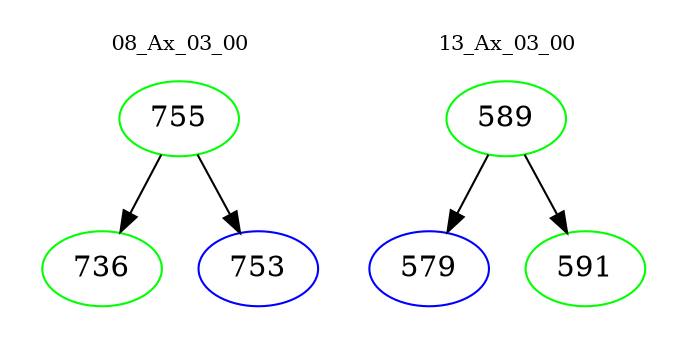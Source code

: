 digraph{
subgraph cluster_0 {
color = white
label = "08_Ax_03_00";
fontsize=10;
T0_755 [label="755", color="green"]
T0_755 -> T0_736 [color="black"]
T0_736 [label="736", color="green"]
T0_755 -> T0_753 [color="black"]
T0_753 [label="753", color="blue"]
}
subgraph cluster_1 {
color = white
label = "13_Ax_03_00";
fontsize=10;
T1_589 [label="589", color="green"]
T1_589 -> T1_579 [color="black"]
T1_579 [label="579", color="blue"]
T1_589 -> T1_591 [color="black"]
T1_591 [label="591", color="green"]
}
}
